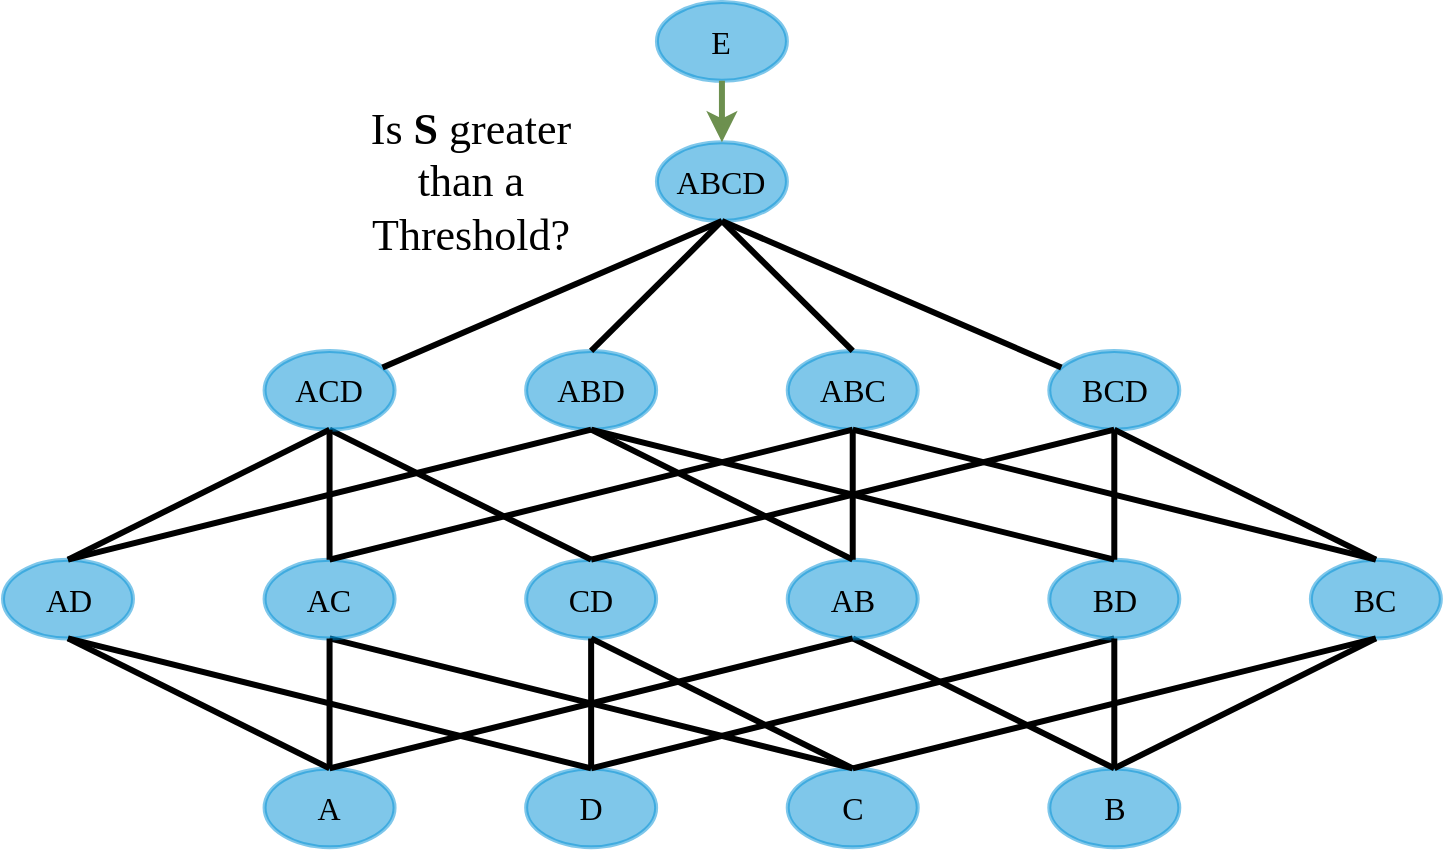 <mxfile version="12.2.9" type="device" pages="1"><diagram id="bV6tEvupkwykkjQlEh-b" name="Page-2"><mxGraphModel dx="1487" dy="910" grid="1" gridSize="10" guides="1" tooltips="1" connect="1" arrows="1" fold="1" page="1" pageScale="1" pageWidth="827" pageHeight="583" math="0" shadow="0"><root><mxCell id="yStoPbdjv6d5ZVPn1f9I-0"/><mxCell id="yStoPbdjv6d5ZVPn1f9I-1" parent="yStoPbdjv6d5ZVPn1f9I-0"/><mxCell id="yStoPbdjv6d5ZVPn1f9I-3" value="&lt;div&gt;ABCD&lt;/div&gt;" style="ellipse;whiteSpace=wrap;html=1;rounded=1;shadow=0;glass=0;labelBackgroundColor=none;strokeColor=#008FD5;strokeWidth=2;fillColor=#008FD5;gradientColor=none;fontFamily=Palatino;fontSize=16;fontColor=#000000;align=center;opacity=50;spacing=15;verticalAlign=middle;horizontal=1;aspect=fixed;" vertex="1" parent="yStoPbdjv6d5ZVPn1f9I-1"><mxGeometry x="-447.53" y="147.103" width="64.993" height="39.373" as="geometry"/></mxCell><mxCell id="yStoPbdjv6d5ZVPn1f9I-4" value="ABD" style="ellipse;whiteSpace=wrap;html=1;rounded=1;shadow=0;glass=0;labelBackgroundColor=none;strokeColor=#008FD5;strokeWidth=2;fillColor=#008FD5;gradientColor=none;fontFamily=Palatino;fontSize=16;fontColor=#000000;align=center;opacity=50;spacing=15;verticalAlign=middle;horizontal=1;aspect=fixed;" vertex="1" parent="yStoPbdjv6d5ZVPn1f9I-1"><mxGeometry x="-512.924" y="251.469" width="64.993" height="39.373" as="geometry"/></mxCell><mxCell id="yStoPbdjv6d5ZVPn1f9I-5" value="" style="rounded=0;orthogonalLoop=1;jettySize=auto;html=1;endArrow=none;exitX=0.5;exitY=1;exitDx=0;exitDy=0;fontFamily=Palatino;fontSize=16;strokeColor=#000000;orthogonal=1;entryX=0.5;entryY=0;entryDx=0;entryDy=0;strokeWidth=3;endFill=0;" edge="1" parent="yStoPbdjv6d5ZVPn1f9I-1" source="yStoPbdjv6d5ZVPn1f9I-3" target="yStoPbdjv6d5ZVPn1f9I-4"><mxGeometry relative="1" as="geometry"/></mxCell><mxCell id="yStoPbdjv6d5ZVPn1f9I-6" value="E" style="ellipse;whiteSpace=wrap;html=1;rounded=1;shadow=0;glass=0;labelBackgroundColor=none;strokeColor=#008FD5;strokeWidth=2;fillColor=#008FD5;gradientColor=none;fontFamily=Palatino;fontSize=16;fontColor=#000000;align=center;opacity=50;spacing=15;verticalAlign=middle;horizontal=1;aspect=fixed;" vertex="1" parent="yStoPbdjv6d5ZVPn1f9I-1"><mxGeometry x="-447.53" y="77" width="64.993" height="39.373" as="geometry"/></mxCell><mxCell id="yStoPbdjv6d5ZVPn1f9I-7" value="" style="rounded=0;orthogonalLoop=1;jettySize=auto;html=1;strokeColor=#6D904F;strokeWidth=3;orthogonal=1;fontFamily=Palatino;fontSize=16;endFill=1;endArrow=classic;" edge="1" parent="yStoPbdjv6d5ZVPn1f9I-1" source="yStoPbdjv6d5ZVPn1f9I-6" target="yStoPbdjv6d5ZVPn1f9I-3"><mxGeometry relative="1" as="geometry"/></mxCell><mxCell id="yStoPbdjv6d5ZVPn1f9I-8" value="BCD" style="ellipse;whiteSpace=wrap;html=1;rounded=1;shadow=0;glass=0;labelBackgroundColor=none;strokeColor=#008FD5;strokeWidth=2;fillColor=#008FD5;gradientColor=none;fontFamily=Palatino;fontSize=16;fontColor=#000000;align=center;opacity=50;spacing=15;verticalAlign=middle;horizontal=1;aspect=fixed;" vertex="1" parent="yStoPbdjv6d5ZVPn1f9I-1"><mxGeometry x="-251.347" y="251.469" width="64.993" height="39.373" as="geometry"/></mxCell><mxCell id="yStoPbdjv6d5ZVPn1f9I-9" style="rounded=0;orthogonalLoop=1;jettySize=auto;html=1;endArrow=none;exitX=0.5;exitY=1;exitDx=0;exitDy=0;orthogonal=1;strokeColor=#000000;fontFamily=Palatino;fontSize=16;strokeWidth=3;endFill=0;" edge="1" parent="yStoPbdjv6d5ZVPn1f9I-1" source="yStoPbdjv6d5ZVPn1f9I-3" target="yStoPbdjv6d5ZVPn1f9I-8"><mxGeometry relative="1" as="geometry"/></mxCell><mxCell id="yStoPbdjv6d5ZVPn1f9I-10" value="CD" style="ellipse;whiteSpace=wrap;html=1;rounded=1;shadow=0;glass=0;labelBackgroundColor=none;strokeColor=#008FD5;strokeWidth=2;fillColor=#008FD5;gradientColor=none;fontFamily=Palatino;fontSize=16;fontColor=#000000;align=center;opacity=50;spacing=15;verticalAlign=middle;horizontal=1;aspect=fixed;" vertex="1" parent="yStoPbdjv6d5ZVPn1f9I-1"><mxGeometry x="-512.924" y="355.835" width="64.993" height="39.373" as="geometry"/></mxCell><mxCell id="yStoPbdjv6d5ZVPn1f9I-11" value="" style="rounded=0;orthogonalLoop=1;jettySize=auto;html=1;strokeColor=#000000;fontFamily=Palatino;fontSize=16;endArrow=none;endFill=0;exitX=0.5;exitY=1;exitDx=0;exitDy=0;entryX=0.5;entryY=0;entryDx=0;entryDy=0;orthogonal=1;strokeWidth=3;" edge="1" parent="yStoPbdjv6d5ZVPn1f9I-1" source="yStoPbdjv6d5ZVPn1f9I-8" target="yStoPbdjv6d5ZVPn1f9I-10"><mxGeometry relative="1" as="geometry"/></mxCell><mxCell id="yStoPbdjv6d5ZVPn1f9I-12" value="ABC" style="ellipse;whiteSpace=wrap;html=1;rounded=1;shadow=0;glass=0;labelBackgroundColor=none;strokeColor=#008FD5;strokeWidth=2;fillColor=#008FD5;gradientColor=none;fontFamily=Palatino;fontSize=16;fontColor=#000000;align=center;opacity=50;spacing=15;verticalAlign=middle;horizontal=1;aspect=fixed;" vertex="1" parent="yStoPbdjv6d5ZVPn1f9I-1"><mxGeometry x="-382.136" y="251.469" width="64.993" height="39.373" as="geometry"/></mxCell><mxCell id="yStoPbdjv6d5ZVPn1f9I-13" style="rounded=0;orthogonalLoop=1;jettySize=auto;html=1;strokeColor=#000000;endArrow=none;exitX=0.5;exitY=1;exitDx=0;exitDy=0;fontFamily=Palatino;fontSize=16;orthogonal=1;entryX=0.5;entryY=0;entryDx=0;entryDy=0;strokeWidth=3;endFill=0;" edge="1" parent="yStoPbdjv6d5ZVPn1f9I-1" source="yStoPbdjv6d5ZVPn1f9I-3" target="yStoPbdjv6d5ZVPn1f9I-12"><mxGeometry relative="1" as="geometry"/></mxCell><mxCell id="yStoPbdjv6d5ZVPn1f9I-14" style="orthogonalLoop=1;jettySize=auto;html=1;strokeColor=#000000;fontFamily=Palatino;fontSize=16;rounded=0;endArrow=none;endFill=0;exitX=0.5;exitY=1;exitDx=0;exitDy=0;entryX=0.5;entryY=0;entryDx=0;entryDy=0;orthogonal=1;strokeWidth=3;" edge="1" parent="yStoPbdjv6d5ZVPn1f9I-1" source="yStoPbdjv6d5ZVPn1f9I-15" target="yStoPbdjv6d5ZVPn1f9I-10"><mxGeometry relative="1" as="geometry"/></mxCell><mxCell id="yStoPbdjv6d5ZVPn1f9I-15" value="ACD" style="ellipse;whiteSpace=wrap;html=1;rounded=1;shadow=0;glass=0;labelBackgroundColor=none;strokeColor=#008FD5;strokeWidth=2;fillColor=#008FD5;gradientColor=none;fontFamily=Palatino;fontSize=16;fontColor=#000000;align=center;opacity=50;spacing=15;verticalAlign=middle;horizontal=1;aspect=fixed;" vertex="1" parent="yStoPbdjv6d5ZVPn1f9I-1"><mxGeometry x="-643.712" y="251.469" width="64.993" height="39.373" as="geometry"/></mxCell><mxCell id="yStoPbdjv6d5ZVPn1f9I-16" style="rounded=0;orthogonalLoop=1;jettySize=auto;html=1;endArrow=none;exitX=0.5;exitY=1;exitDx=0;exitDy=0;fontFamily=Palatino;fontSize=16;strokeColor=#000000;orthogonal=1;strokeWidth=3;endFill=0;" edge="1" parent="yStoPbdjv6d5ZVPn1f9I-1" source="yStoPbdjv6d5ZVPn1f9I-3" target="yStoPbdjv6d5ZVPn1f9I-15"><mxGeometry relative="1" as="geometry"/></mxCell><mxCell id="yStoPbdjv6d5ZVPn1f9I-17" value="AD" style="ellipse;whiteSpace=wrap;html=1;rounded=1;shadow=0;glass=0;labelBackgroundColor=none;strokeColor=#008FD5;strokeWidth=2;fillColor=#008FD5;gradientColor=none;fontFamily=Palatino;fontSize=16;fontColor=#000000;align=center;opacity=50;spacing=15;verticalAlign=middle;horizontal=1;aspect=fixed;" vertex="1" parent="yStoPbdjv6d5ZVPn1f9I-1"><mxGeometry x="-774.5" y="355.835" width="64.993" height="39.373" as="geometry"/></mxCell><mxCell id="yStoPbdjv6d5ZVPn1f9I-18" style="rounded=0;orthogonalLoop=1;jettySize=auto;html=1;strokeColor=#000000;fontFamily=Palatino;fontSize=16;endArrow=none;endFill=0;entryX=0.5;entryY=0;entryDx=0;entryDy=0;exitX=0.5;exitY=1;exitDx=0;exitDy=0;orthogonal=1;strokeWidth=3;" edge="1" parent="yStoPbdjv6d5ZVPn1f9I-1" source="yStoPbdjv6d5ZVPn1f9I-4" target="yStoPbdjv6d5ZVPn1f9I-17"><mxGeometry relative="1" as="geometry"/></mxCell><mxCell id="yStoPbdjv6d5ZVPn1f9I-19" value="" style="rounded=0;orthogonalLoop=1;jettySize=auto;html=1;strokeColor=#000000;fontFamily=Palatino;fontSize=16;endArrow=none;endFill=0;entryX=0.5;entryY=0;entryDx=0;entryDy=0;exitX=0.5;exitY=1;exitDx=0;exitDy=0;orthogonal=1;strokeWidth=3;" edge="1" parent="yStoPbdjv6d5ZVPn1f9I-1" source="yStoPbdjv6d5ZVPn1f9I-15" target="yStoPbdjv6d5ZVPn1f9I-17"><mxGeometry relative="1" as="geometry"/></mxCell><mxCell id="yStoPbdjv6d5ZVPn1f9I-20" value="D" style="ellipse;whiteSpace=wrap;html=1;rounded=1;shadow=0;glass=0;labelBackgroundColor=none;strokeColor=#008FD5;strokeWidth=2;fillColor=#008FD5;gradientColor=none;fontFamily=Palatino;fontSize=16;fontColor=#000000;align=center;opacity=50;spacing=15;verticalAlign=middle;horizontal=1;aspect=fixed;" vertex="1" parent="yStoPbdjv6d5ZVPn1f9I-1"><mxGeometry x="-512.924" y="460.201" width="64.993" height="39.373" as="geometry"/></mxCell><mxCell id="yStoPbdjv6d5ZVPn1f9I-21" style="rounded=0;orthogonalLoop=1;jettySize=auto;html=1;entryX=0.5;entryY=0;entryDx=0;entryDy=0;endArrow=none;endFill=0;strokeColor=#000000;fontFamily=Palatino;fontSize=16;orthogonal=1;exitX=0.5;exitY=1;exitDx=0;exitDy=0;strokeWidth=3;" edge="1" parent="yStoPbdjv6d5ZVPn1f9I-1" source="yStoPbdjv6d5ZVPn1f9I-10" target="yStoPbdjv6d5ZVPn1f9I-20"><mxGeometry relative="1" as="geometry"><mxPoint x="-492.802" y="426.197" as="sourcePoint"/></mxGeometry></mxCell><mxCell id="yStoPbdjv6d5ZVPn1f9I-22" value="" style="rounded=0;orthogonalLoop=1;jettySize=auto;html=1;endArrow=none;endFill=0;strokeColor=#000000;fontFamily=Palatino;fontSize=16;exitX=0.5;exitY=1;exitDx=0;exitDy=0;entryX=0.5;entryY=0;entryDx=0;entryDy=0;orthogonal=1;strokeWidth=3;" edge="1" parent="yStoPbdjv6d5ZVPn1f9I-1" source="yStoPbdjv6d5ZVPn1f9I-17" target="yStoPbdjv6d5ZVPn1f9I-20"><mxGeometry relative="1" as="geometry"/></mxCell><mxCell id="yStoPbdjv6d5ZVPn1f9I-23" style="rounded=0;orthogonalLoop=1;jettySize=auto;html=1;entryX=0.5;entryY=0;entryDx=0;entryDy=0;endArrow=none;endFill=0;strokeColor=#000000;fontFamily=Palatino;fontSize=16;exitX=0.5;exitY=1;exitDx=0;exitDy=0;orthogonal=1;strokeWidth=3;" edge="1" parent="yStoPbdjv6d5ZVPn1f9I-1" source="yStoPbdjv6d5ZVPn1f9I-24" target="yStoPbdjv6d5ZVPn1f9I-20"><mxGeometry relative="1" as="geometry"/></mxCell><mxCell id="yStoPbdjv6d5ZVPn1f9I-24" value="BD" style="ellipse;whiteSpace=wrap;html=1;rounded=1;shadow=0;glass=0;labelBackgroundColor=none;strokeColor=#008FD5;strokeWidth=2;fillColor=#008FD5;gradientColor=none;fontFamily=Palatino;fontSize=16;fontColor=#000000;align=center;opacity=50;spacing=15;verticalAlign=middle;horizontal=1;aspect=fixed;" vertex="1" parent="yStoPbdjv6d5ZVPn1f9I-1"><mxGeometry x="-251.347" y="355.835" width="64.993" height="39.373" as="geometry"/></mxCell><mxCell id="yStoPbdjv6d5ZVPn1f9I-25" style="rounded=0;orthogonalLoop=1;jettySize=auto;html=1;strokeColor=#000000;fontFamily=Palatino;fontSize=16;entryX=0.5;entryY=0;entryDx=0;entryDy=0;endArrow=none;endFill=0;exitX=0.5;exitY=1;exitDx=0;exitDy=0;orthogonal=1;strokeWidth=3;" edge="1" parent="yStoPbdjv6d5ZVPn1f9I-1" source="yStoPbdjv6d5ZVPn1f9I-4" target="yStoPbdjv6d5ZVPn1f9I-24"><mxGeometry relative="1" as="geometry"/></mxCell><mxCell id="yStoPbdjv6d5ZVPn1f9I-26" style="rounded=0;orthogonalLoop=1;jettySize=auto;html=1;strokeColor=#000000;fontFamily=Palatino;fontSize=16;entryX=0.5;entryY=0;entryDx=0;entryDy=0;endArrow=none;endFill=0;exitX=0.5;exitY=1;exitDx=0;exitDy=0;orthogonal=1;strokeWidth=3;" edge="1" parent="yStoPbdjv6d5ZVPn1f9I-1" source="yStoPbdjv6d5ZVPn1f9I-8" target="yStoPbdjv6d5ZVPn1f9I-24"><mxGeometry relative="1" as="geometry"/></mxCell><mxCell id="yStoPbdjv6d5ZVPn1f9I-27" value="BC" style="ellipse;whiteSpace=wrap;html=1;rounded=1;shadow=0;glass=0;labelBackgroundColor=none;strokeColor=#008FD5;strokeWidth=2;fillColor=#008FD5;gradientColor=none;fontFamily=Palatino;fontSize=16;fontColor=#000000;align=center;opacity=50;spacing=15;verticalAlign=middle;horizontal=1;aspect=fixed;" vertex="1" parent="yStoPbdjv6d5ZVPn1f9I-1"><mxGeometry x="-120.559" y="355.835" width="64.993" height="39.373" as="geometry"/></mxCell><mxCell id="yStoPbdjv6d5ZVPn1f9I-28" style="rounded=0;orthogonalLoop=1;jettySize=auto;html=1;entryX=0.5;entryY=0;entryDx=0;entryDy=0;endArrow=none;endFill=0;strokeColor=#000000;fontFamily=Palatino;fontSize=16;exitX=0.5;exitY=1;exitDx=0;exitDy=0;orthogonal=1;strokeWidth=3;" edge="1" parent="yStoPbdjv6d5ZVPn1f9I-1" source="yStoPbdjv6d5ZVPn1f9I-8" target="yStoPbdjv6d5ZVPn1f9I-27"><mxGeometry relative="1" as="geometry"/></mxCell><mxCell id="yStoPbdjv6d5ZVPn1f9I-29" style="rounded=0;orthogonalLoop=1;jettySize=auto;html=1;strokeColor=#000000;fontFamily=Palatino;fontSize=16;endArrow=none;endFill=0;entryX=0.5;entryY=0;entryDx=0;entryDy=0;exitX=0.5;exitY=1;exitDx=0;exitDy=0;orthogonal=1;strokeWidth=3;" edge="1" parent="yStoPbdjv6d5ZVPn1f9I-1" source="yStoPbdjv6d5ZVPn1f9I-12" target="yStoPbdjv6d5ZVPn1f9I-27"><mxGeometry relative="1" as="geometry"/></mxCell><mxCell id="yStoPbdjv6d5ZVPn1f9I-30" value="C" style="ellipse;whiteSpace=wrap;html=1;rounded=1;shadow=0;glass=0;labelBackgroundColor=none;strokeColor=#008FD5;strokeWidth=2;fillColor=#008FD5;gradientColor=none;fontFamily=Palatino;fontSize=16;fontColor=#000000;align=center;opacity=50;spacing=15;verticalAlign=middle;horizontal=1;aspect=fixed;" vertex="1" parent="yStoPbdjv6d5ZVPn1f9I-1"><mxGeometry x="-382.136" y="460.201" width="64.993" height="39.373" as="geometry"/></mxCell><mxCell id="yStoPbdjv6d5ZVPn1f9I-31" style="rounded=0;orthogonalLoop=1;jettySize=auto;html=1;exitX=0.5;exitY=1;exitDx=0;exitDy=0;entryX=0.5;entryY=0;entryDx=0;entryDy=0;endArrow=none;endFill=0;strokeColor=#000000;fontFamily=Palatino;fontSize=16;orthogonal=1;strokeWidth=3;" edge="1" parent="yStoPbdjv6d5ZVPn1f9I-1" source="yStoPbdjv6d5ZVPn1f9I-10" target="yStoPbdjv6d5ZVPn1f9I-30"><mxGeometry relative="1" as="geometry"/></mxCell><mxCell id="yStoPbdjv6d5ZVPn1f9I-32" value="" style="rounded=0;orthogonalLoop=1;jettySize=auto;html=1;endArrow=none;endFill=0;strokeColor=#000000;fontFamily=Palatino;fontSize=16;entryX=0.5;entryY=0;entryDx=0;entryDy=0;exitX=0.5;exitY=1;exitDx=0;exitDy=0;orthogonal=1;strokeWidth=3;" edge="1" parent="yStoPbdjv6d5ZVPn1f9I-1" source="yStoPbdjv6d5ZVPn1f9I-27" target="yStoPbdjv6d5ZVPn1f9I-30"><mxGeometry relative="1" as="geometry"/></mxCell><mxCell id="yStoPbdjv6d5ZVPn1f9I-33" value="B" style="ellipse;whiteSpace=wrap;html=1;rounded=1;shadow=0;glass=0;labelBackgroundColor=none;strokeColor=#008FD5;strokeWidth=2;fillColor=#008FD5;gradientColor=none;fontFamily=Palatino;fontSize=16;fontColor=#000000;align=center;opacity=50;spacing=15;verticalAlign=middle;horizontal=1;aspect=fixed;" vertex="1" parent="yStoPbdjv6d5ZVPn1f9I-1"><mxGeometry x="-251.347" y="460.201" width="64.993" height="39.373" as="geometry"/></mxCell><mxCell id="yStoPbdjv6d5ZVPn1f9I-34" style="rounded=0;orthogonalLoop=1;jettySize=auto;html=1;entryX=0.5;entryY=0;entryDx=0;entryDy=0;endArrow=none;endFill=0;strokeColor=#000000;fontFamily=Palatino;fontSize=16;exitX=0.5;exitY=1;exitDx=0;exitDy=0;orthogonal=1;strokeWidth=3;" edge="1" parent="yStoPbdjv6d5ZVPn1f9I-1" source="yStoPbdjv6d5ZVPn1f9I-24" target="yStoPbdjv6d5ZVPn1f9I-33"><mxGeometry relative="1" as="geometry"/></mxCell><mxCell id="yStoPbdjv6d5ZVPn1f9I-35" value="" style="rounded=0;orthogonalLoop=1;jettySize=auto;html=1;endArrow=none;endFill=0;strokeColor=#000000;fontFamily=Palatino;fontSize=16;exitX=0.5;exitY=1;exitDx=0;exitDy=0;entryX=0.5;entryY=0;entryDx=0;entryDy=0;orthogonal=1;strokeWidth=3;" edge="1" parent="yStoPbdjv6d5ZVPn1f9I-1" source="yStoPbdjv6d5ZVPn1f9I-27" target="yStoPbdjv6d5ZVPn1f9I-33"><mxGeometry relative="1" as="geometry"/></mxCell><mxCell id="yStoPbdjv6d5ZVPn1f9I-36" style="rounded=0;orthogonalLoop=1;jettySize=auto;html=1;exitX=0.5;exitY=1;exitDx=0;exitDy=0;entryX=0.5;entryY=0;entryDx=0;entryDy=0;endArrow=none;endFill=0;strokeColor=#000000;fontFamily=Palatino;fontSize=16;orthogonal=1;strokeWidth=3;" edge="1" parent="yStoPbdjv6d5ZVPn1f9I-1" source="yStoPbdjv6d5ZVPn1f9I-37" target="yStoPbdjv6d5ZVPn1f9I-30"><mxGeometry relative="1" as="geometry"/></mxCell><mxCell id="yStoPbdjv6d5ZVPn1f9I-37" value="AC" style="ellipse;whiteSpace=wrap;html=1;rounded=1;shadow=0;glass=0;labelBackgroundColor=none;strokeColor=#008FD5;strokeWidth=2;fillColor=#008FD5;gradientColor=none;fontFamily=Palatino;fontSize=16;fontColor=#000000;align=center;opacity=50;spacing=15;verticalAlign=middle;horizontal=1;aspect=fixed;" vertex="1" parent="yStoPbdjv6d5ZVPn1f9I-1"><mxGeometry x="-643.712" y="355.835" width="64.993" height="39.373" as="geometry"/></mxCell><mxCell id="yStoPbdjv6d5ZVPn1f9I-38" style="rounded=0;orthogonalLoop=1;jettySize=auto;html=1;strokeColor=#000000;fontFamily=Palatino;fontSize=16;endArrow=none;endFill=0;exitX=0.5;exitY=1;exitDx=0;exitDy=0;entryX=0.5;entryY=0;entryDx=0;entryDy=0;orthogonal=1;strokeWidth=3;" edge="1" parent="yStoPbdjv6d5ZVPn1f9I-1" source="yStoPbdjv6d5ZVPn1f9I-12" target="yStoPbdjv6d5ZVPn1f9I-37"><mxGeometry relative="1" as="geometry"/></mxCell><mxCell id="yStoPbdjv6d5ZVPn1f9I-39" style="rounded=0;orthogonalLoop=1;jettySize=auto;html=1;strokeColor=#000000;fontFamily=Palatino;fontSize=16;endArrow=none;endFill=0;entryX=0.5;entryY=0;entryDx=0;entryDy=0;exitX=0.5;exitY=1;exitDx=0;exitDy=0;orthogonal=1;strokeWidth=3;" edge="1" parent="yStoPbdjv6d5ZVPn1f9I-1" source="yStoPbdjv6d5ZVPn1f9I-15" target="yStoPbdjv6d5ZVPn1f9I-37"><mxGeometry relative="1" as="geometry"/></mxCell><mxCell id="yStoPbdjv6d5ZVPn1f9I-40" style="rounded=0;orthogonalLoop=1;jettySize=auto;html=1;entryX=0.5;entryY=0;entryDx=0;entryDy=0;endArrow=none;endFill=0;strokeColor=#000000;fontFamily=Palatino;fontSize=16;exitX=0.5;exitY=1;exitDx=0;exitDy=0;orthogonal=1;strokeWidth=3;" edge="1" parent="yStoPbdjv6d5ZVPn1f9I-1" source="yStoPbdjv6d5ZVPn1f9I-41" target="yStoPbdjv6d5ZVPn1f9I-33"><mxGeometry relative="1" as="geometry"/></mxCell><mxCell id="yStoPbdjv6d5ZVPn1f9I-41" value="AB" style="ellipse;whiteSpace=wrap;html=1;rounded=1;shadow=0;glass=0;labelBackgroundColor=none;strokeColor=#008FD5;strokeWidth=2;fillColor=#008FD5;gradientColor=none;fontFamily=Palatino;fontSize=16;fontColor=#000000;align=center;opacity=50;spacing=15;verticalAlign=middle;horizontal=1;aspect=fixed;" vertex="1" parent="yStoPbdjv6d5ZVPn1f9I-1"><mxGeometry x="-382.136" y="355.835" width="64.993" height="39.373" as="geometry"/></mxCell><mxCell id="yStoPbdjv6d5ZVPn1f9I-42" style="rounded=0;orthogonalLoop=1;jettySize=auto;html=1;strokeColor=#000000;fontFamily=Palatino;fontSize=16;endArrow=none;endFill=0;exitX=0.5;exitY=1;exitDx=0;exitDy=0;entryX=0.5;entryY=0;entryDx=0;entryDy=0;orthogonal=1;strokeWidth=3;" edge="1" parent="yStoPbdjv6d5ZVPn1f9I-1" source="yStoPbdjv6d5ZVPn1f9I-4" target="yStoPbdjv6d5ZVPn1f9I-41"><mxGeometry relative="1" as="geometry"/></mxCell><mxCell id="yStoPbdjv6d5ZVPn1f9I-43" style="rounded=0;orthogonalLoop=1;jettySize=auto;html=1;strokeColor=#000000;fontFamily=Palatino;fontSize=16;endArrow=none;endFill=0;exitX=0.5;exitY=1;exitDx=0;exitDy=0;entryX=0.5;entryY=0;entryDx=0;entryDy=0;orthogonal=1;strokeWidth=3;" edge="1" parent="yStoPbdjv6d5ZVPn1f9I-1" source="yStoPbdjv6d5ZVPn1f9I-12" target="yStoPbdjv6d5ZVPn1f9I-41"><mxGeometry relative="1" as="geometry"/></mxCell><mxCell id="yStoPbdjv6d5ZVPn1f9I-44" value="A" style="ellipse;whiteSpace=wrap;html=1;rounded=1;shadow=0;glass=0;labelBackgroundColor=none;strokeColor=#008FD5;strokeWidth=2;fillColor=#008FD5;gradientColor=none;fontFamily=Palatino;fontSize=16;fontColor=#000000;align=center;opacity=50;spacing=15;verticalAlign=middle;horizontal=1;aspect=fixed;" vertex="1" parent="yStoPbdjv6d5ZVPn1f9I-1"><mxGeometry x="-643.712" y="460.201" width="64.993" height="39.373" as="geometry"/></mxCell><mxCell id="yStoPbdjv6d5ZVPn1f9I-45" style="rounded=0;orthogonalLoop=1;jettySize=auto;html=1;entryX=0.5;entryY=0;entryDx=0;entryDy=0;endArrow=none;endFill=0;strokeColor=#000000;fontFamily=Palatino;fontSize=16;exitX=0.5;exitY=1;exitDx=0;exitDy=0;orthogonal=1;strokeWidth=3;" edge="1" parent="yStoPbdjv6d5ZVPn1f9I-1" source="yStoPbdjv6d5ZVPn1f9I-17" target="yStoPbdjv6d5ZVPn1f9I-44"><mxGeometry relative="1" as="geometry"/></mxCell><mxCell id="yStoPbdjv6d5ZVPn1f9I-46" style="rounded=0;orthogonalLoop=1;jettySize=auto;html=1;entryX=0.5;entryY=0;entryDx=0;entryDy=0;endArrow=none;endFill=0;strokeColor=#000000;fontFamily=Palatino;fontSize=16;exitX=0.5;exitY=1;exitDx=0;exitDy=0;orthogonal=1;strokeWidth=3;" edge="1" parent="yStoPbdjv6d5ZVPn1f9I-1" source="yStoPbdjv6d5ZVPn1f9I-37" target="yStoPbdjv6d5ZVPn1f9I-44"><mxGeometry relative="1" as="geometry"/></mxCell><mxCell id="yStoPbdjv6d5ZVPn1f9I-47" value="" style="rounded=0;orthogonalLoop=1;jettySize=auto;html=1;endArrow=none;endFill=0;strokeColor=#000000;fontFamily=Palatino;fontSize=16;entryX=0.5;entryY=0;entryDx=0;entryDy=0;exitX=0.5;exitY=1;exitDx=0;exitDy=0;orthogonal=1;strokeWidth=3;" edge="1" parent="yStoPbdjv6d5ZVPn1f9I-1" source="yStoPbdjv6d5ZVPn1f9I-41" target="yStoPbdjv6d5ZVPn1f9I-44"><mxGeometry relative="1" as="geometry"/></mxCell><mxCell id="4gpjN77EzJlBx3j9DhIg-7" value="&lt;div&gt;Is &lt;b&gt;S&lt;/b&gt; greater&lt;/div&gt;&lt;div&gt;than a &lt;br&gt;&lt;/div&gt;&lt;div&gt;Threshold?&lt;br&gt;&lt;/div&gt;" style="text;html=1;align=center;verticalAlign=middle;resizable=0;points=[];;autosize=1;fontSize=22;fontFamily=Palatino;" vertex="1" parent="yStoPbdjv6d5ZVPn1f9I-1"><mxGeometry x="-606" y="127" width="130" height="80" as="geometry"/></mxCell></root></mxGraphModel></diagram></mxfile>